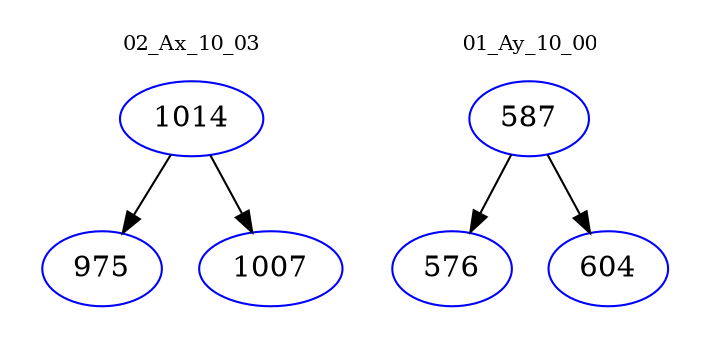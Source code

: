 digraph{
subgraph cluster_0 {
color = white
label = "02_Ax_10_03";
fontsize=10;
T0_1014 [label="1014", color="blue"]
T0_1014 -> T0_975 [color="black"]
T0_975 [label="975", color="blue"]
T0_1014 -> T0_1007 [color="black"]
T0_1007 [label="1007", color="blue"]
}
subgraph cluster_1 {
color = white
label = "01_Ay_10_00";
fontsize=10;
T1_587 [label="587", color="blue"]
T1_587 -> T1_576 [color="black"]
T1_576 [label="576", color="blue"]
T1_587 -> T1_604 [color="black"]
T1_604 [label="604", color="blue"]
}
}
